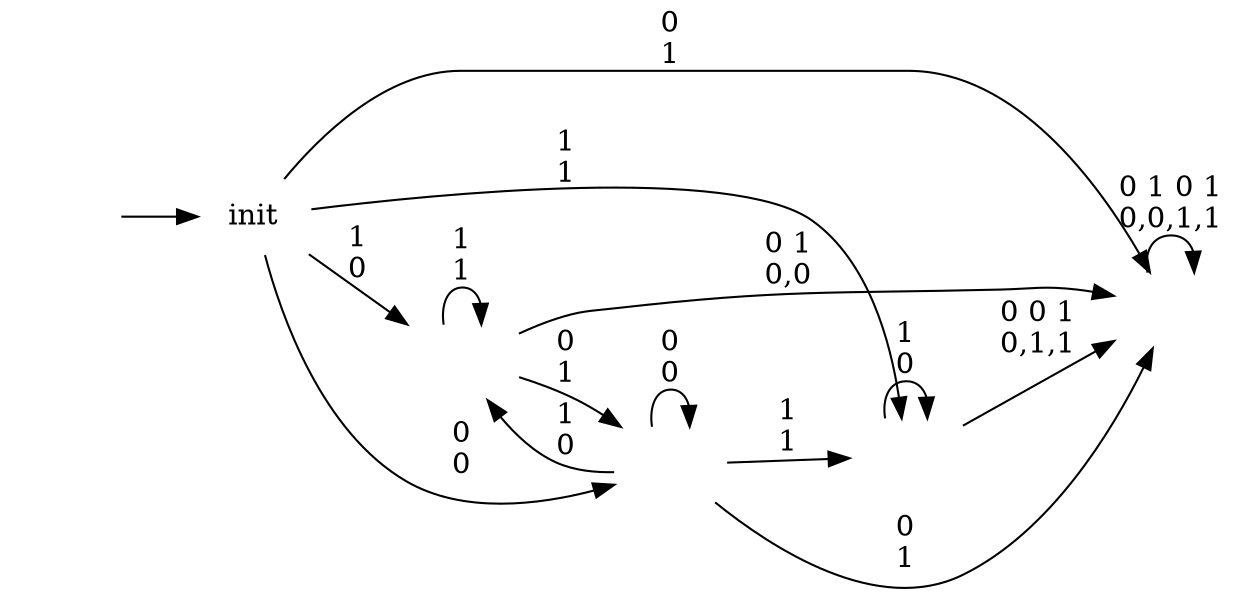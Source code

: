 digraph G {
rankdir="LR";node[shape=none];
"#entry#"[shape=none label=""];
"(#(0 0) #(0 1) #(1 0) #(1 1))"[image="00+01+10+11.png", label=""];
"#nil"[image="btm.png", label=""];
"(#(1 0) #(1 1))"[image="10+11.png", label=""];
"(#(0 1) #(1 1))"[image="01+11.png", label=""];
"#entry#"->"init"
"init"->"(#(0 1) #(1 1))"[label="0\n0"];
"init"->"(#(1 0) #(1 1))"[label="1\n0"];
"init"->"#nil"[label="0\n1"];
"init"->"(#(0 0) #(0 1) #(1 0) #(1 1))"[label="1\n1"];
"(#(0 1) #(1 1))"->"(#(0 1) #(1 1))"[label="0\n0"];
"(#(0 1) #(1 1))"->"(#(1 0) #(1 1))"[label="1\n0"];
"(#(0 1) #(1 1))"->"#nil"[label="0\n1"];
"(#(0 1) #(1 1))"->"(#(0 0) #(0 1) #(1 0) #(1 1))"[label="1\n1"];
"(#(1 0) #(1 1))"->"#nil"[label="0 1\n0,0"];
"(#(1 0) #(1 1))"->"(#(0 1) #(1 1))"[label="0\n1"];
"(#(1 0) #(1 1))"->"(#(1 0) #(1 1))"[label="1\n1"];
"#nil"->"#nil"[label="0 1 0 1\n0,0,1,1"];
"(#(0 0) #(0 1) #(1 0) #(1 1))"->"#nil"[label="0 0 1\n0,1,1"];
"(#(0 0) #(0 1) #(1 0) #(1 1))"->"(#(0 0) #(0 1) #(1 0) #(1 1))"[label="1\n0"];
}
